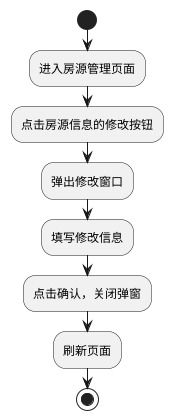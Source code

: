 @startuml
'https://plantuml.com/activity-diagram-beta

start
:进入房源管理页面;
:点击房源信息的修改按钮;
:弹出修改窗口;
:填写修改信息;
:点击确认，关闭弹窗;
:刷新页面;
stop

@enduml
